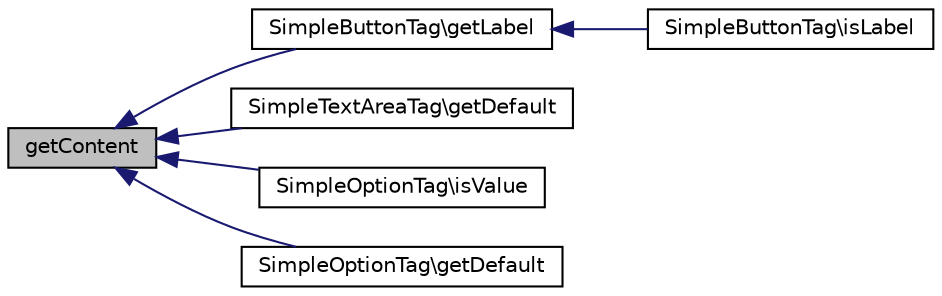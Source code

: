 digraph "getContent"
{
  edge [fontname="Helvetica",fontsize="10",labelfontname="Helvetica",labelfontsize="10"];
  node [fontname="Helvetica",fontsize="10",shape=record];
  rankdir="LR";
  Node1 [label="getContent",height=0.2,width=0.4,color="black", fillcolor="grey75", style="filled" fontcolor="black"];
  Node1 -> Node2 [dir="back",color="midnightblue",fontsize="10",style="solid",fontname="Helvetica"];
  Node2 [label="SimpleButtonTag\\getLabel",height=0.2,width=0.4,color="black", fillcolor="white", style="filled",URL="$class_simple_button_tag.html#a14c4e7420d903d3e40342266333d2ecf"];
  Node2 -> Node3 [dir="back",color="midnightblue",fontsize="10",style="solid",fontname="Helvetica"];
  Node3 [label="SimpleButtonTag\\isLabel",height=0.2,width=0.4,color="black", fillcolor="white", style="filled",URL="$class_simple_button_tag.html#aeb6314ed9614c8dde936aecfcfe93a2f"];
  Node1 -> Node4 [dir="back",color="midnightblue",fontsize="10",style="solid",fontname="Helvetica"];
  Node4 [label="SimpleTextAreaTag\\getDefault",height=0.2,width=0.4,color="black", fillcolor="white", style="filled",URL="$class_simple_text_area_tag.html#adc30a2a4d3e48cb6aee21562afbc4022"];
  Node1 -> Node5 [dir="back",color="midnightblue",fontsize="10",style="solid",fontname="Helvetica"];
  Node5 [label="SimpleOptionTag\\isValue",height=0.2,width=0.4,color="black", fillcolor="white", style="filled",URL="$class_simple_option_tag.html#ab1db8b3037ce2c2a6e4af9cf3f8e3d39"];
  Node1 -> Node6 [dir="back",color="midnightblue",fontsize="10",style="solid",fontname="Helvetica"];
  Node6 [label="SimpleOptionTag\\getDefault",height=0.2,width=0.4,color="black", fillcolor="white", style="filled",URL="$class_simple_option_tag.html#adc30a2a4d3e48cb6aee21562afbc4022"];
}
